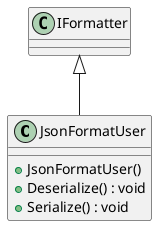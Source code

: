 @startuml
class JsonFormatUser {
    + JsonFormatUser()
    + Deserialize() : void
    + Serialize() : void
}
IFormatter <|-- JsonFormatUser
@enduml
